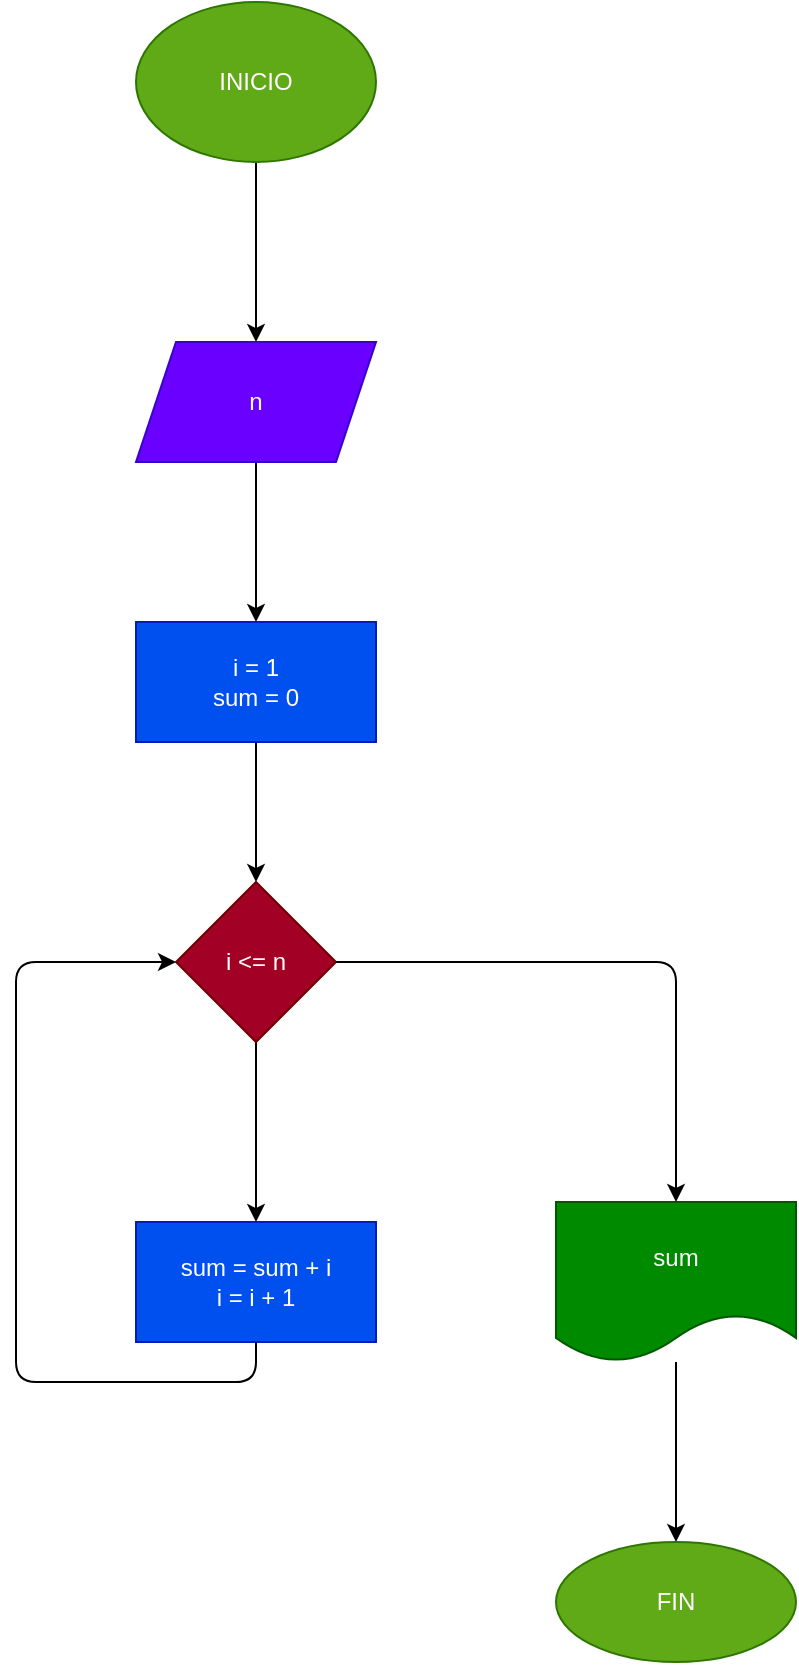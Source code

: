 <mxfile>
    <diagram id="XQpqIS9czy8S8OJRmKHo" name="Page-1">
        <mxGraphModel dx="576" dy="459" grid="1" gridSize="10" guides="1" tooltips="1" connect="1" arrows="1" fold="1" page="1" pageScale="1" pageWidth="827" pageHeight="1169" math="0" shadow="0">
            <root>
                <mxCell id="0"/>
                <mxCell id="1" parent="0"/>
                <mxCell id="4" value="" style="edgeStyle=none;html=1;" parent="1" source="2" target="3" edge="1">
                    <mxGeometry relative="1" as="geometry"/>
                </mxCell>
                <mxCell id="2" value="INICIO" style="ellipse;whiteSpace=wrap;html=1;fillColor=#60a917;fontColor=#ffffff;strokeColor=#2D7600;" parent="1" vertex="1">
                    <mxGeometry x="240" y="200" width="120" height="80" as="geometry"/>
                </mxCell>
                <mxCell id="6" value="" style="edgeStyle=none;html=1;" parent="1" source="3" target="5" edge="1">
                    <mxGeometry relative="1" as="geometry"/>
                </mxCell>
                <mxCell id="3" value="n" style="shape=parallelogram;perimeter=parallelogramPerimeter;whiteSpace=wrap;html=1;fixedSize=1;fillColor=#6a00ff;fontColor=#ffffff;strokeColor=#3700CC;" parent="1" vertex="1">
                    <mxGeometry x="240" y="370" width="120" height="60" as="geometry"/>
                </mxCell>
                <mxCell id="8" value="" style="edgeStyle=none;html=1;" parent="1" source="5" target="7" edge="1">
                    <mxGeometry relative="1" as="geometry"/>
                </mxCell>
                <mxCell id="5" value="i = 1&lt;br&gt;sum = 0" style="whiteSpace=wrap;html=1;fillColor=#0050ef;fontColor=#ffffff;strokeColor=#001DBC;" parent="1" vertex="1">
                    <mxGeometry x="240" y="510" width="120" height="60" as="geometry"/>
                </mxCell>
                <mxCell id="10" value="" style="edgeStyle=none;html=1;" parent="1" source="7" target="9" edge="1">
                    <mxGeometry relative="1" as="geometry"/>
                </mxCell>
                <mxCell id="7" value="i &amp;lt;= n" style="rhombus;whiteSpace=wrap;html=1;fillColor=#a20025;fontColor=#ffffff;strokeColor=#6F0000;" parent="1" vertex="1">
                    <mxGeometry x="260" y="640" width="80" height="80" as="geometry"/>
                </mxCell>
                <mxCell id="9" value="sum = sum + i&lt;br&gt;i = i + 1" style="whiteSpace=wrap;html=1;fillColor=#0050ef;fontColor=#ffffff;strokeColor=#001DBC;" parent="1" vertex="1">
                    <mxGeometry x="240" y="810" width="120" height="60" as="geometry"/>
                </mxCell>
                <mxCell id="11" value="" style="endArrow=classic;html=1;edgeStyle=orthogonalEdgeStyle;exitX=0.5;exitY=1;exitDx=0;exitDy=0;entryX=0;entryY=0.5;entryDx=0;entryDy=0;" parent="1" source="9" target="7" edge="1">
                    <mxGeometry width="50" height="50" relative="1" as="geometry">
                        <mxPoint x="270" y="780" as="sourcePoint"/>
                        <mxPoint x="320" y="730" as="targetPoint"/>
                        <Array as="points">
                            <mxPoint x="300" y="890"/>
                            <mxPoint x="180" y="890"/>
                            <mxPoint x="180" y="680"/>
                        </Array>
                    </mxGeometry>
                </mxCell>
                <mxCell id="14" value="" style="edgeStyle=orthogonalEdgeStyle;html=1;" parent="1" source="12" target="13" edge="1">
                    <mxGeometry relative="1" as="geometry"/>
                </mxCell>
                <mxCell id="12" value="sum" style="shape=document;whiteSpace=wrap;html=1;boundedLbl=1;fillColor=#008a00;fontColor=#ffffff;strokeColor=#005700;" parent="1" vertex="1">
                    <mxGeometry x="450" y="800" width="120" height="80" as="geometry"/>
                </mxCell>
                <mxCell id="13" value="FIN" style="ellipse;whiteSpace=wrap;html=1;fillColor=#60a917;fontColor=#ffffff;strokeColor=#2D7600;" parent="1" vertex="1">
                    <mxGeometry x="450" y="970" width="120" height="60" as="geometry"/>
                </mxCell>
                <mxCell id="15" value="" style="endArrow=classic;html=1;edgeStyle=orthogonalEdgeStyle;exitX=1;exitY=0.5;exitDx=0;exitDy=0;" parent="1" source="7" target="12" edge="1">
                    <mxGeometry width="50" height="50" relative="1" as="geometry">
                        <mxPoint x="400" y="890" as="sourcePoint"/>
                        <mxPoint x="450" y="840" as="targetPoint"/>
                    </mxGeometry>
                </mxCell>
            </root>
        </mxGraphModel>
    </diagram>
</mxfile>